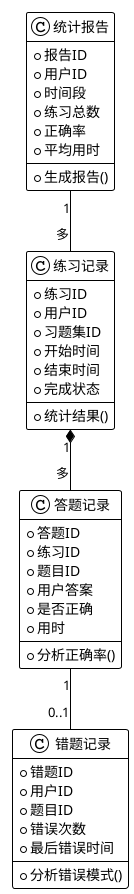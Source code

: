 @startuml 数据分析类图
!theme plain
class 练习记录 {
  +练习ID
  +用户ID
  +习题集ID
  +开始时间
  +结束时间
  +完成状态
  +统计结果()
}

class 答题记录 {
  +答题ID
  +练习ID
  +题目ID
  +用户答案
  +是否正确
  +用时
  +分析正确率()
}

class 错题记录 {
  +错题ID
  +用户ID
  +题目ID
  +错误次数
  +最后错误时间
  +分析错误模式()
}

class 统计报告 {
  +报告ID
  +用户ID
  +时间段
  +练习总数
  +正确率
  +平均用时
  +生成报告()
}

练习记录 "1" *-- "多" 答题记录
答题记录 "1" -- "0..1" 错题记录
统计报告 "1" -- "多" 练习记录
@enduml 